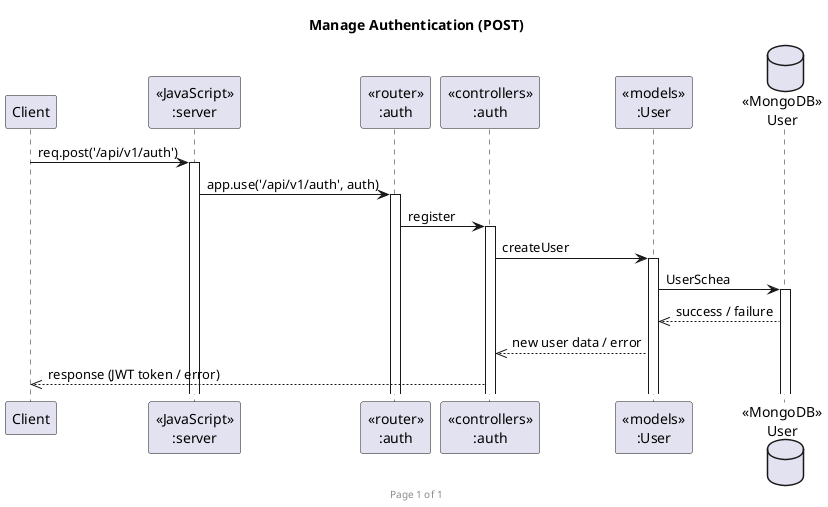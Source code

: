 @startuml Manage Authentication (POST)

footer Page %page% of %lastpage%
title "Manage Authentication (POST)"

participant "Client" as client
participant "<<JavaScript>>\n:server" as server
participant "<<router>>\n:auth" as routerAuth
participant "<<controllers>>\n:auth" as controllersAuth
participant "<<models>>\n:User" as User
database "<<MongoDB>>\nUser" as MongoDB

client -> server ++ : req.post('/api/v1/auth')
server -> routerAuth ++ : app.use('/api/v1/auth', auth)
routerAuth -> controllersAuth ++ : register
controllersAuth -> User ++ : createUser
User -> MongoDB ++ : UserSchea
MongoDB -->> User : success / failure
User -->> controllersAuth : new user data / error
controllersAuth -->> client : response (JWT token / error)

@enduml
